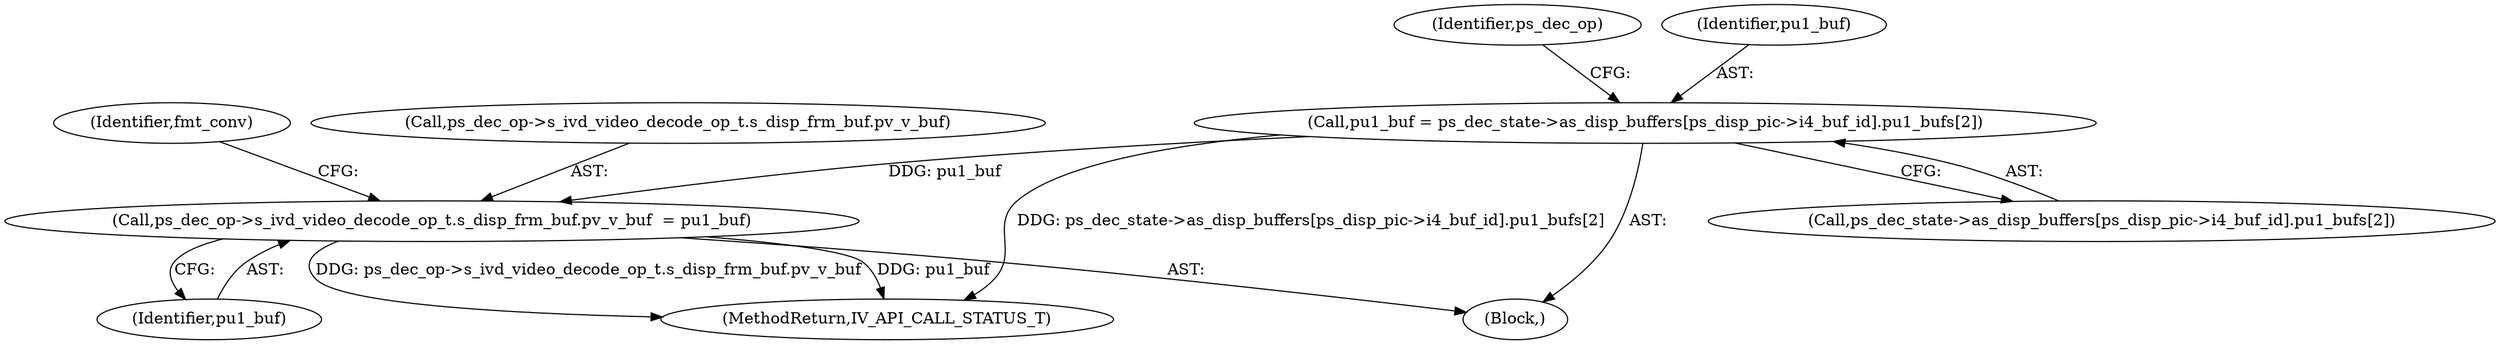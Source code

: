 digraph "0_Android_a86eb798d077b9b25c8f8c77e3c02c2f287c1ce7@array" {
"1000650" [label="(Call,pu1_buf = ps_dec_state->as_disp_buffers[ps_disp_pic->i4_buf_id].pu1_bufs[2])"];
"1000663" [label="(Call,ps_dec_op->s_ivd_video_decode_op_t.s_disp_frm_buf.pv_v_buf  = pu1_buf)"];
"1000671" [label="(Identifier,pu1_buf)"];
"1000650" [label="(Call,pu1_buf = ps_dec_state->as_disp_buffers[ps_disp_pic->i4_buf_id].pu1_bufs[2])"];
"1000663" [label="(Call,ps_dec_op->s_ivd_video_decode_op_t.s_disp_frm_buf.pv_v_buf  = pu1_buf)"];
"1000667" [label="(Identifier,ps_dec_op)"];
"1000673" [label="(Identifier,fmt_conv)"];
"1000652" [label="(Call,ps_dec_state->as_disp_buffers[ps_disp_pic->i4_buf_id].pu1_bufs[2])"];
"1001689" [label="(MethodReturn,IV_API_CALL_STATUS_T)"];
"1000664" [label="(Call,ps_dec_op->s_ivd_video_decode_op_t.s_disp_frm_buf.pv_v_buf)"];
"1000626" [label="(Block,)"];
"1000651" [label="(Identifier,pu1_buf)"];
"1000650" -> "1000626"  [label="AST: "];
"1000650" -> "1000652"  [label="CFG: "];
"1000651" -> "1000650"  [label="AST: "];
"1000652" -> "1000650"  [label="AST: "];
"1000667" -> "1000650"  [label="CFG: "];
"1000650" -> "1001689"  [label="DDG: ps_dec_state->as_disp_buffers[ps_disp_pic->i4_buf_id].pu1_bufs[2]"];
"1000650" -> "1000663"  [label="DDG: pu1_buf"];
"1000663" -> "1000626"  [label="AST: "];
"1000663" -> "1000671"  [label="CFG: "];
"1000664" -> "1000663"  [label="AST: "];
"1000671" -> "1000663"  [label="AST: "];
"1000673" -> "1000663"  [label="CFG: "];
"1000663" -> "1001689"  [label="DDG: ps_dec_op->s_ivd_video_decode_op_t.s_disp_frm_buf.pv_v_buf"];
"1000663" -> "1001689"  [label="DDG: pu1_buf"];
}
